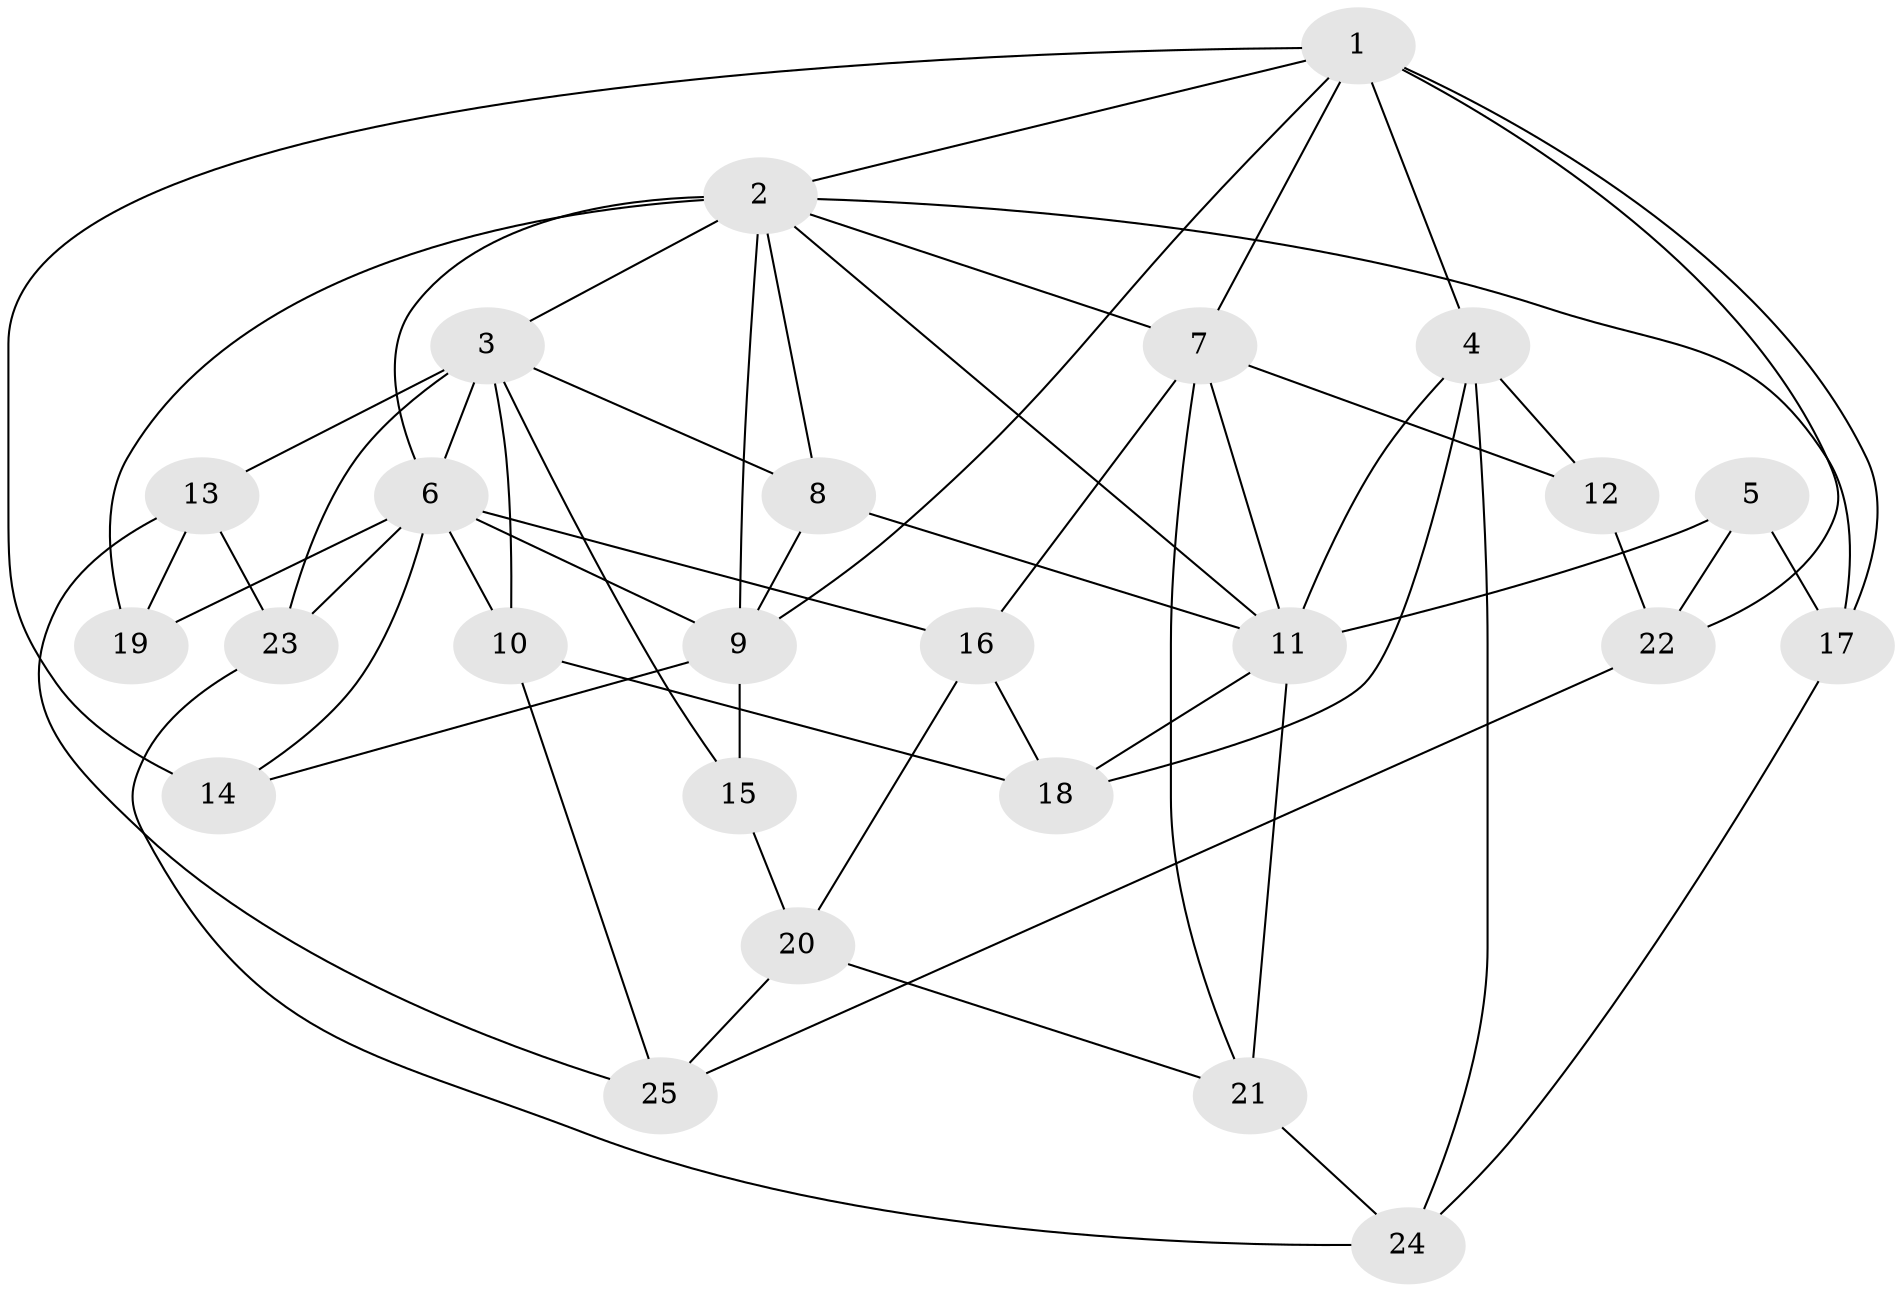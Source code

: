 // original degree distribution, {4: 1.0}
// Generated by graph-tools (version 1.1) at 2025/38/03/09/25 02:38:03]
// undirected, 25 vertices, 59 edges
graph export_dot {
graph [start="1"]
  node [color=gray90,style=filled];
  1;
  2;
  3;
  4;
  5;
  6;
  7;
  8;
  9;
  10;
  11;
  12;
  13;
  14;
  15;
  16;
  17;
  18;
  19;
  20;
  21;
  22;
  23;
  24;
  25;
  1 -- 2 [weight=1.0];
  1 -- 4 [weight=3.0];
  1 -- 7 [weight=1.0];
  1 -- 9 [weight=1.0];
  1 -- 14 [weight=2.0];
  1 -- 17 [weight=1.0];
  1 -- 22 [weight=1.0];
  2 -- 3 [weight=1.0];
  2 -- 6 [weight=1.0];
  2 -- 7 [weight=1.0];
  2 -- 8 [weight=1.0];
  2 -- 9 [weight=2.0];
  2 -- 11 [weight=1.0];
  2 -- 17 [weight=1.0];
  2 -- 19 [weight=1.0];
  3 -- 6 [weight=4.0];
  3 -- 8 [weight=1.0];
  3 -- 10 [weight=1.0];
  3 -- 13 [weight=1.0];
  3 -- 15 [weight=1.0];
  3 -- 23 [weight=1.0];
  4 -- 11 [weight=1.0];
  4 -- 12 [weight=4.0];
  4 -- 18 [weight=1.0];
  4 -- 24 [weight=1.0];
  5 -- 11 [weight=2.0];
  5 -- 17 [weight=1.0];
  5 -- 22 [weight=1.0];
  6 -- 9 [weight=1.0];
  6 -- 10 [weight=1.0];
  6 -- 14 [weight=1.0];
  6 -- 16 [weight=1.0];
  6 -- 19 [weight=2.0];
  6 -- 23 [weight=1.0];
  7 -- 11 [weight=1.0];
  7 -- 12 [weight=1.0];
  7 -- 16 [weight=1.0];
  7 -- 21 [weight=1.0];
  8 -- 9 [weight=1.0];
  8 -- 11 [weight=1.0];
  9 -- 14 [weight=1.0];
  9 -- 15 [weight=2.0];
  10 -- 18 [weight=1.0];
  10 -- 25 [weight=1.0];
  11 -- 18 [weight=1.0];
  11 -- 21 [weight=1.0];
  12 -- 22 [weight=1.0];
  13 -- 19 [weight=1.0];
  13 -- 23 [weight=1.0];
  13 -- 25 [weight=1.0];
  15 -- 20 [weight=1.0];
  16 -- 18 [weight=1.0];
  16 -- 20 [weight=1.0];
  17 -- 24 [weight=1.0];
  20 -- 21 [weight=1.0];
  20 -- 25 [weight=1.0];
  21 -- 24 [weight=1.0];
  22 -- 25 [weight=1.0];
  23 -- 24 [weight=1.0];
}
